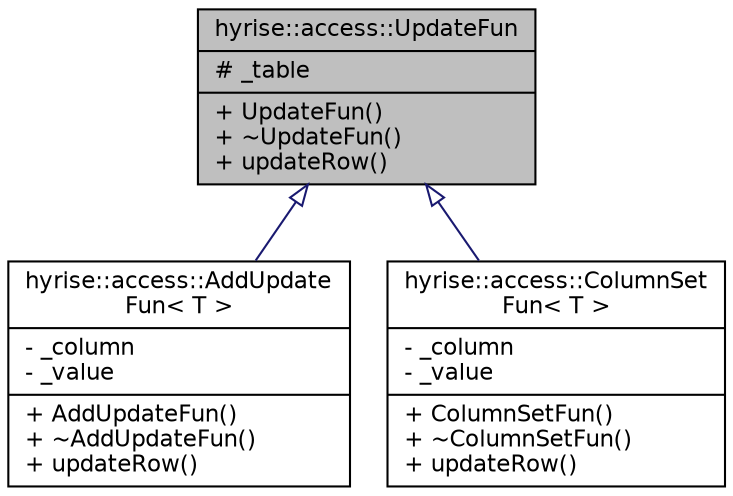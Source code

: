 digraph "hyrise::access::UpdateFun"
{
  edge [fontname="Helvetica",fontsize="11",labelfontname="Helvetica",labelfontsize="11"];
  node [fontname="Helvetica",fontsize="11",shape=record];
  Node1 [label="{hyrise::access::UpdateFun\n|# _table\l|+ UpdateFun()\l+ ~UpdateFun()\l+ updateRow()\l}",height=0.2,width=0.4,color="black", fillcolor="grey75", style="filled" fontcolor="black"];
  Node1 -> Node2 [dir="back",color="midnightblue",fontsize="11",style="solid",arrowtail="onormal",fontname="Helvetica"];
  Node2 [label="{hyrise::access::AddUpdate\lFun\< T \>\n|- _column\l- _value\l|+ AddUpdateFun()\l+ ~AddUpdateFun()\l+ updateRow()\l}",height=0.2,width=0.4,color="black", fillcolor="white", style="filled",URL="$classhyrise_1_1access_1_1_add_update_fun.html"];
  Node1 -> Node3 [dir="back",color="midnightblue",fontsize="11",style="solid",arrowtail="onormal",fontname="Helvetica"];
  Node3 [label="{hyrise::access::ColumnSet\lFun\< T \>\n|- _column\l- _value\l|+ ColumnSetFun()\l+ ~ColumnSetFun()\l+ updateRow()\l}",height=0.2,width=0.4,color="black", fillcolor="white", style="filled",URL="$classhyrise_1_1access_1_1_column_set_fun.html"];
}
